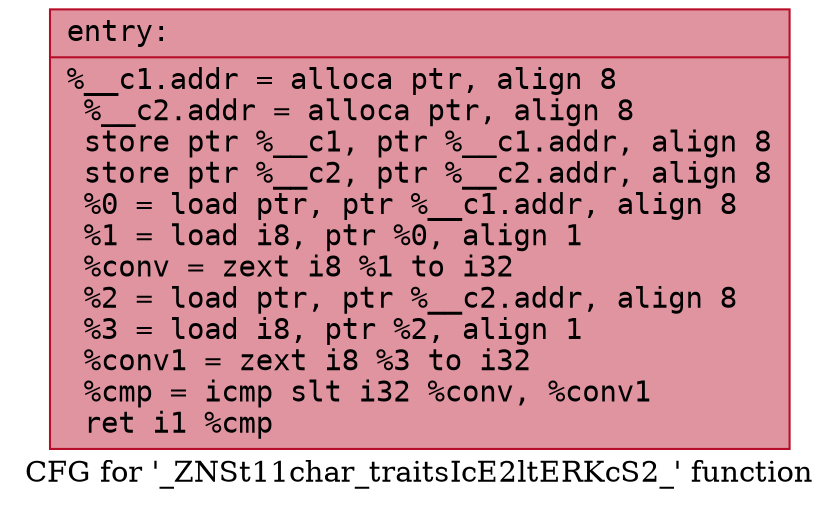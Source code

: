 digraph "CFG for '_ZNSt11char_traitsIcE2ltERKcS2_' function" {
	label="CFG for '_ZNSt11char_traitsIcE2ltERKcS2_' function";

	Node0x556bfe9f8940 [shape=record,color="#b70d28ff", style=filled, fillcolor="#b70d2870" fontname="Courier",label="{entry:\l|  %__c1.addr = alloca ptr, align 8\l  %__c2.addr = alloca ptr, align 8\l  store ptr %__c1, ptr %__c1.addr, align 8\l  store ptr %__c2, ptr %__c2.addr, align 8\l  %0 = load ptr, ptr %__c1.addr, align 8\l  %1 = load i8, ptr %0, align 1\l  %conv = zext i8 %1 to i32\l  %2 = load ptr, ptr %__c2.addr, align 8\l  %3 = load i8, ptr %2, align 1\l  %conv1 = zext i8 %3 to i32\l  %cmp = icmp slt i32 %conv, %conv1\l  ret i1 %cmp\l}"];
}
